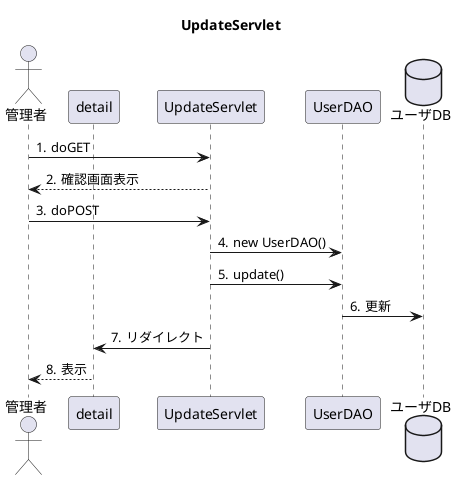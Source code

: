 @startuml
title UpdateServlet

autonumber "#."

actor 管理者
participant detail
participant UpdateServlet
participant UserDAO
database ユーザDB


管理者 -> UpdateServlet:doGET
UpdateServlet --> 管理者:確認画面表示
管理者 ->UpdateServlet:doPOST
UpdateServlet -> UserDAO:new UserDAO()
UpdateServlet -> UserDAO:update()
UserDAO -> ユーザDB:更新

UpdateServlet -> detail:リダイレクト
detail --> 管理者:表示
@enduml